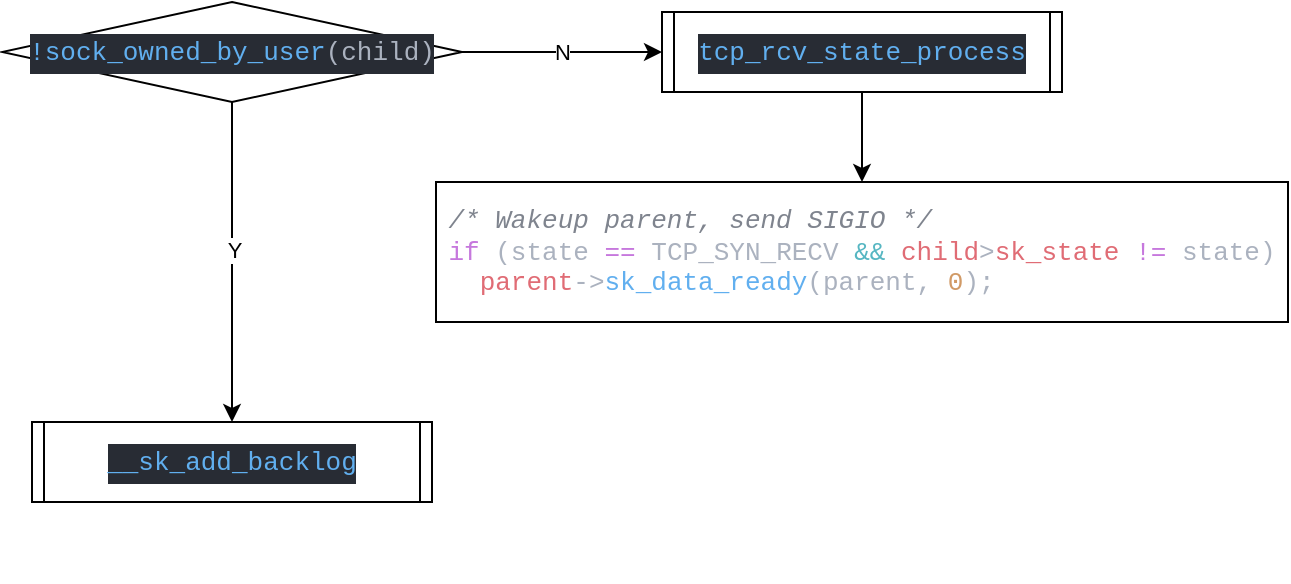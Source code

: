 <mxfile version="13.1.3">
    <diagram id="6hGFLwfOUW9BJ-s0fimq" name="Page-1">
        <mxGraphModel dx="585" dy="785" grid="1" gridSize="10" guides="1" tooltips="1" connect="1" arrows="1" fold="1" page="1" pageScale="1" pageWidth="827" pageHeight="1169" math="0" shadow="0">
            <root>
                <mxCell id="0"/>
                <mxCell id="1" parent="0"/>
                <mxCell id="4" value="N" style="edgeStyle=orthogonalEdgeStyle;rounded=0;orthogonalLoop=1;jettySize=auto;html=1;exitX=1;exitY=0.5;exitDx=0;exitDy=0;entryX=0;entryY=0.5;entryDx=0;entryDy=0;" edge="1" parent="1" source="2" target="3">
                    <mxGeometry relative="1" as="geometry"/>
                </mxCell>
                <mxCell id="9" style="edgeStyle=orthogonalEdgeStyle;rounded=0;orthogonalLoop=1;jettySize=auto;html=1;exitX=0.5;exitY=1;exitDx=0;exitDy=0;" edge="1" parent="1" source="2" target="8">
                    <mxGeometry relative="1" as="geometry"/>
                </mxCell>
                <mxCell id="10" value="Y" style="edgeLabel;html=1;align=center;verticalAlign=middle;resizable=0;points=[];" vertex="1" connectable="0" parent="9">
                    <mxGeometry x="-0.077" y="1" relative="1" as="geometry">
                        <mxPoint as="offset"/>
                    </mxGeometry>
                </mxCell>
                <mxCell id="2" value="&lt;div style=&quot;color: rgb(171 , 178 , 191) ; background-color: rgb(40 , 44 , 52) ; font-family: &amp;#34;monaco&amp;#34; , &amp;#34;menlo&amp;#34; , &amp;#34;monaco&amp;#34; , &amp;#34;courier new&amp;#34; , monospace ; font-size: 13px ; line-height: 20px&quot;&gt;&lt;span style=&quot;color: #61afef&quot;&gt;!sock_owned_by_user&lt;/span&gt;(child)&lt;/div&gt;" style="rhombus;whiteSpace=wrap;html=1;" vertex="1" parent="1">
                    <mxGeometry x="110" y="120" width="230" height="50" as="geometry"/>
                </mxCell>
                <mxCell id="7" style="edgeStyle=orthogonalEdgeStyle;rounded=0;orthogonalLoop=1;jettySize=auto;html=1;exitX=0.5;exitY=1;exitDx=0;exitDy=0;entryX=0.5;entryY=0;entryDx=0;entryDy=0;" edge="1" parent="1" source="3" target="6">
                    <mxGeometry relative="1" as="geometry"/>
                </mxCell>
                <mxCell id="3" value="&lt;div style=&quot;color: rgb(171 , 178 , 191) ; background-color: rgb(40 , 44 , 52) ; font-family: &amp;#34;monaco&amp;#34; , &amp;#34;menlo&amp;#34; , &amp;#34;monaco&amp;#34; , &amp;#34;courier new&amp;#34; , monospace ; font-size: 13px ; line-height: 20px&quot;&gt;&lt;span style=&quot;color: #61afef&quot;&gt;tcp_rcv_state_process&lt;/span&gt;&lt;/div&gt;" style="shape=process;whiteSpace=wrap;html=1;backgroundOutline=1;size=0.031;" vertex="1" parent="1">
                    <mxGeometry x="440" y="125" width="200" height="40" as="geometry"/>
                </mxCell>
                <mxCell id="5" value="&lt;div style=&quot;color: rgb(171 , 178 , 191) ; background-color: rgb(40 , 44 , 52) ; font-family: &amp;#34;monaco&amp;#34; , &amp;#34;menlo&amp;#34; , &amp;#34;monaco&amp;#34; , &amp;#34;courier new&amp;#34; , monospace ; font-weight: normal ; font-size: 13px ; line-height: 20px&quot;&gt;&lt;br&gt;&lt;/div&gt;" style="text;whiteSpace=wrap;html=1;" vertex="1" parent="1">
                    <mxGeometry x="170" y="330" width="450" height="80" as="geometry"/>
                </mxCell>
                <mxCell id="6" value="&lt;div style=&quot;color: rgb(171 , 178 , 191) ; font-family: &amp;#34;monaco&amp;#34; , &amp;#34;menlo&amp;#34; , &amp;#34;monaco&amp;#34; , &amp;#34;courier new&amp;#34; , monospace ; font-size: 13px ; text-align: left&quot;&gt;&lt;span style=&quot;color: rgb(127 , 132 , 142) ; font-style: italic&quot;&gt;/* Wakeup parent, send SIGIO */&lt;/span&gt;&lt;/div&gt;&lt;div style=&quot;color: rgb(171 , 178 , 191) ; font-family: &amp;#34;monaco&amp;#34; , &amp;#34;menlo&amp;#34; , &amp;#34;monaco&amp;#34; , &amp;#34;courier new&amp;#34; , monospace ; font-size: 13px ; text-align: left&quot;&gt;&lt;span style=&quot;color: rgb(198 , 120 , 221)&quot;&gt;if&lt;/span&gt;&amp;nbsp;(state&amp;nbsp;&lt;span style=&quot;color: rgb(198 , 120 , 221)&quot;&gt;==&lt;/span&gt;&amp;nbsp;TCP_SYN_RECV&amp;nbsp;&lt;span style=&quot;color: rgb(86 , 182 , 194)&quot;&gt;&amp;amp;&amp;amp;&lt;/span&gt;&amp;nbsp;&lt;span style=&quot;color: rgb(224 , 108 , 117)&quot;&gt;child&lt;/span&gt;&amp;gt;&lt;span style=&quot;color: rgb(224 , 108 , 117)&quot;&gt;sk_state&lt;/span&gt;&amp;nbsp;&lt;span style=&quot;color: rgb(198 , 120 , 221)&quot;&gt;!=&lt;/span&gt;&amp;nbsp;state)&lt;/div&gt;&lt;div style=&quot;color: rgb(171 , 178 , 191) ; font-family: &amp;#34;monaco&amp;#34; , &amp;#34;menlo&amp;#34; , &amp;#34;monaco&amp;#34; , &amp;#34;courier new&amp;#34; , monospace ; font-size: 13px ; text-align: left&quot;&gt;&lt;span style=&quot;color: rgb(224 , 108 , 117)&quot;&gt;&amp;nbsp; parent&lt;/span&gt;-&amp;gt;&lt;span style=&quot;color: rgb(97 , 175 , 239)&quot;&gt;sk_data_ready&lt;/span&gt;(parent,&amp;nbsp;&lt;span style=&quot;color: rgb(209 , 154 , 102)&quot;&gt;0&lt;/span&gt;);&lt;/div&gt;" style="rounded=0;whiteSpace=wrap;html=1;" vertex="1" parent="1">
                    <mxGeometry x="327" y="210" width="426" height="70" as="geometry"/>
                </mxCell>
                <mxCell id="8" value="&lt;div style=&quot;color: rgb(171 , 178 , 191) ; background-color: rgb(40 , 44 , 52) ; font-family: &amp;#34;monaco&amp;#34; , &amp;#34;menlo&amp;#34; , &amp;#34;monaco&amp;#34; , &amp;#34;courier new&amp;#34; , monospace ; font-size: 13px ; line-height: 20px&quot;&gt;&lt;span style=&quot;color: #61afef&quot;&gt;__sk_add_backlog&lt;/span&gt;&lt;/div&gt;" style="shape=process;whiteSpace=wrap;html=1;backgroundOutline=1;size=0.031;" vertex="1" parent="1">
                    <mxGeometry x="125" y="330" width="200" height="40" as="geometry"/>
                </mxCell>
            </root>
        </mxGraphModel>
    </diagram>
</mxfile>